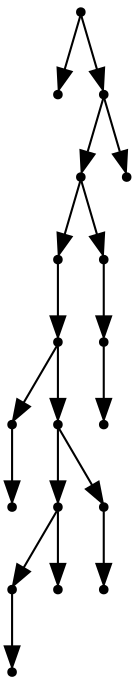digraph {
  18 [shape=point];
  0 [shape=point];
  17 [shape=point];
  15 [shape=point];
  11 [shape=point];
  10 [shape=point];
  2 [shape=point];
  1 [shape=point];
  9 [shape=point];
  6 [shape=point];
  4 [shape=point];
  3 [shape=point];
  5 [shape=point];
  8 [shape=point];
  7 [shape=point];
  14 [shape=point];
  13 [shape=point];
  12 [shape=point];
  16 [shape=point];
18 -> 0;
18 -> 17;
17 -> 15;
15 -> 11;
11 -> 10;
10 -> 2;
2 -> 1;
10 -> 9;
9 -> 6;
6 -> 4;
4 -> 3;
6 -> 5;
9 -> 8;
8 -> 7;
15 -> 14;
14 -> 13;
13 -> 12;
17 -> 16;
}
